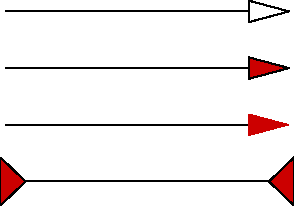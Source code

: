 path line=(0,0)--(5cm,0);

draw(line,Arrow(20bp,filltype=NoFill));
draw(shift(0,-cm)*line,Arrow(20bp,filltype=FillDraw(.8red)));
draw(shift(0,-2cm)*line,Arrow(20bp,filltype=Fill(.8red)));
draw(shift(0,-3cm)*line,Arrows(filltype=FillDraw(-10,10,.8red)));
